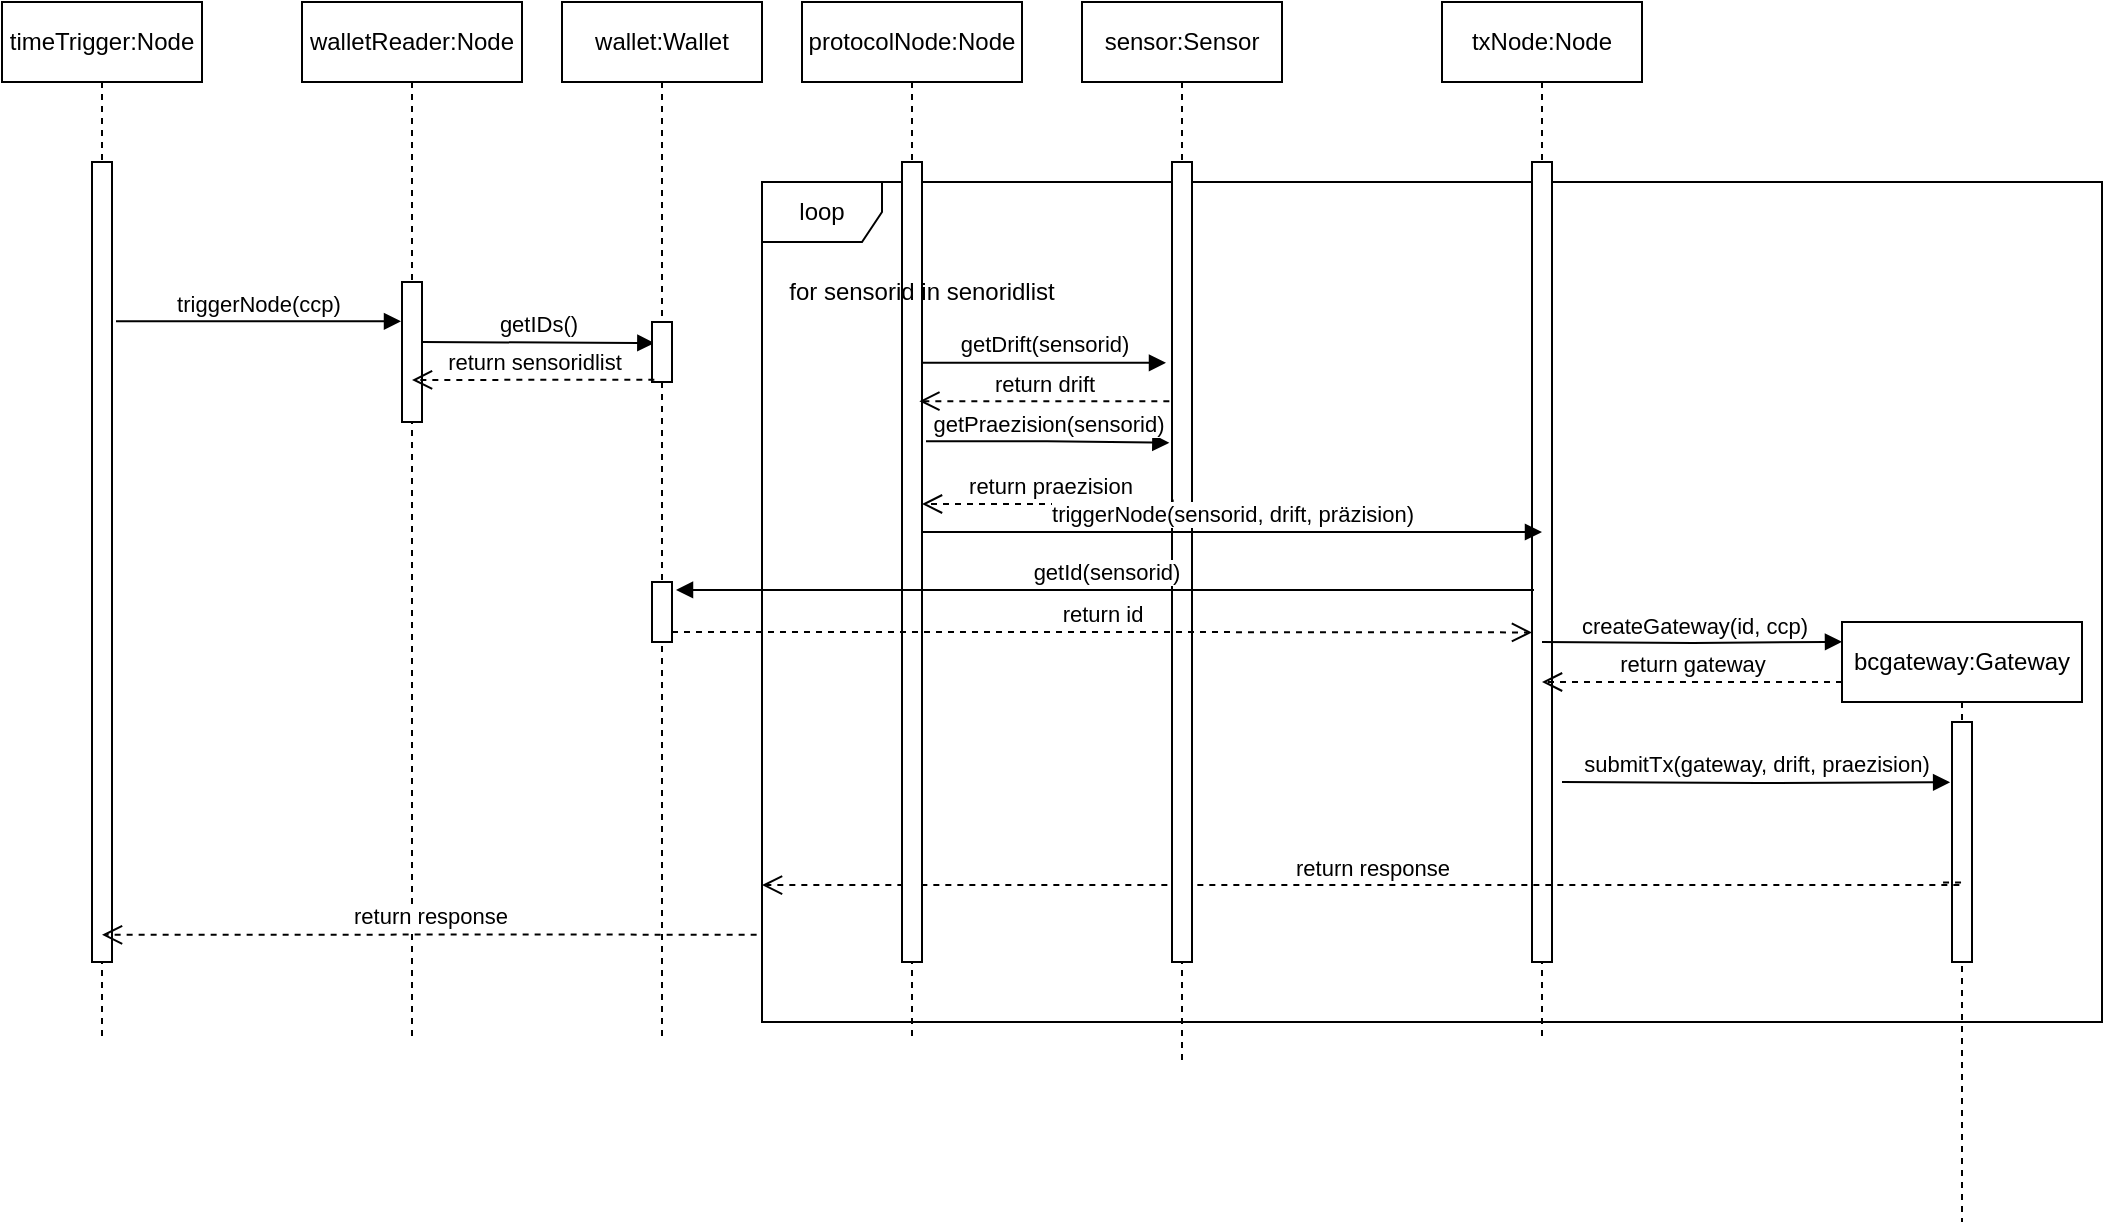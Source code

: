 <mxfile version="15.4.0" type="device"><diagram id="kgpKYQtTHZ0yAKxKKP6v" name="Page-1"><mxGraphModel dx="1113" dy="708" grid="1" gridSize="10" guides="1" tooltips="1" connect="1" arrows="1" fold="1" page="1" pageScale="1" pageWidth="850" pageHeight="1100" math="0" shadow="0"><root><mxCell id="0"/><mxCell id="1" parent="0"/><mxCell id="wrP0DOVXplD2PrhFsmYI-15" value="loop" style="shape=umlFrame;whiteSpace=wrap;html=1;" vertex="1" parent="1"><mxGeometry x="500" y="170" width="670" height="420" as="geometry"/></mxCell><mxCell id="T0dcCrWOGWw6R7wiE2Pv-1" value="timeTrigger:Node" style="shape=umlLifeline;perimeter=lifelinePerimeter;whiteSpace=wrap;html=1;container=1;collapsible=0;recursiveResize=0;outlineConnect=0;" parent="1" vertex="1"><mxGeometry x="120" y="80" width="100" height="520" as="geometry"/></mxCell><mxCell id="T0dcCrWOGWw6R7wiE2Pv-2" value="" style="html=1;points=[];perimeter=orthogonalPerimeter;" parent="T0dcCrWOGWw6R7wiE2Pv-1" vertex="1"><mxGeometry x="45" y="80" width="10" height="400" as="geometry"/></mxCell><mxCell id="T0dcCrWOGWw6R7wiE2Pv-7" value="txNode:Node" style="shape=umlLifeline;perimeter=lifelinePerimeter;whiteSpace=wrap;html=1;container=1;collapsible=0;recursiveResize=0;outlineConnect=0;" parent="1" vertex="1"><mxGeometry x="840" y="80" width="100" height="520" as="geometry"/></mxCell><mxCell id="T0dcCrWOGWw6R7wiE2Pv-9" value="" style="html=1;points=[];perimeter=orthogonalPerimeter;" parent="T0dcCrWOGWw6R7wiE2Pv-7" vertex="1"><mxGeometry x="45" y="80" width="10" height="400" as="geometry"/></mxCell><mxCell id="T0dcCrWOGWw6R7wiE2Pv-25" value="submitTx(gateway, drift, praezision)" style="html=1;verticalAlign=bottom;endArrow=block;rounded=0;edgeStyle=orthogonalEdgeStyle;entryX=-0.094;entryY=0.251;entryDx=0;entryDy=0;entryPerimeter=0;" parent="T0dcCrWOGWw6R7wiE2Pv-7" target="T0dcCrWOGWw6R7wiE2Pv-24" edge="1"><mxGeometry width="80" relative="1" as="geometry"><mxPoint x="60" y="390" as="sourcePoint"/><mxPoint x="260" y="389" as="targetPoint"/><Array as="points"/></mxGeometry></mxCell><mxCell id="T0dcCrWOGWw6R7wiE2Pv-15" value="bcgateway:Gateway" style="shape=umlLifeline;perimeter=lifelinePerimeter;whiteSpace=wrap;html=1;container=1;collapsible=0;recursiveResize=0;outlineConnect=0;" parent="1" vertex="1"><mxGeometry x="1040" y="390" width="120" height="300" as="geometry"/></mxCell><mxCell id="T0dcCrWOGWw6R7wiE2Pv-24" value="" style="html=1;points=[];perimeter=orthogonalPerimeter;" parent="T0dcCrWOGWw6R7wiE2Pv-15" vertex="1"><mxGeometry x="55" y="50" width="10" height="120" as="geometry"/></mxCell><mxCell id="T0dcCrWOGWw6R7wiE2Pv-22" value="createGateway(id, ccp)" style="html=1;verticalAlign=bottom;endArrow=block;rounded=0;edgeStyle=orthogonalEdgeStyle;entryX=0;entryY=0.033;entryDx=0;entryDy=0;entryPerimeter=0;" parent="1" target="T0dcCrWOGWw6R7wiE2Pv-15" edge="1"><mxGeometry width="80" relative="1" as="geometry"><mxPoint x="890" y="400" as="sourcePoint"/><mxPoint x="970" y="400" as="targetPoint"/></mxGeometry></mxCell><mxCell id="T0dcCrWOGWw6R7wiE2Pv-23" value="return gateway" style="html=1;verticalAlign=bottom;endArrow=open;dashed=1;endSize=8;rounded=0;edgeStyle=orthogonalEdgeStyle;" parent="1" target="T0dcCrWOGWw6R7wiE2Pv-7" edge="1"><mxGeometry relative="1" as="geometry"><mxPoint x="1040" y="420" as="sourcePoint"/><mxPoint x="960" y="420" as="targetPoint"/><Array as="points"><mxPoint x="940" y="420"/><mxPoint x="940" y="420"/></Array></mxGeometry></mxCell><mxCell id="T0dcCrWOGWw6R7wiE2Pv-27" value="return response" style="html=1;verticalAlign=bottom;endArrow=open;dashed=1;endSize=8;rounded=0;edgeStyle=orthogonalEdgeStyle;entryX=0;entryY=0.837;entryDx=0;entryDy=0;entryPerimeter=0;exitX=-0.447;exitY=0.669;exitDx=0;exitDy=0;exitPerimeter=0;" parent="1" source="T0dcCrWOGWw6R7wiE2Pv-24" edge="1" target="wrP0DOVXplD2PrhFsmYI-15"><mxGeometry relative="1" as="geometry"><mxPoint x="1030" y="500" as="sourcePoint"/><mxPoint x="590" y="539" as="targetPoint"/><Array as="points"><mxPoint x="1100" y="520"/><mxPoint x="1100" y="522"/></Array></mxGeometry></mxCell><mxCell id="wrP0DOVXplD2PrhFsmYI-1" value="sensor:Sensor" style="shape=umlLifeline;perimeter=lifelinePerimeter;whiteSpace=wrap;html=1;container=1;collapsible=0;recursiveResize=0;outlineConnect=0;" vertex="1" parent="1"><mxGeometry x="660" y="80" width="100" height="530" as="geometry"/></mxCell><mxCell id="wrP0DOVXplD2PrhFsmYI-2" value="" style="html=1;points=[];perimeter=orthogonalPerimeter;" vertex="1" parent="wrP0DOVXplD2PrhFsmYI-1"><mxGeometry x="45" y="80" width="10" height="400" as="geometry"/></mxCell><mxCell id="T0dcCrWOGWw6R7wiE2Pv-6" value="protocolNode:Node" style="shape=umlLifeline;perimeter=lifelinePerimeter;whiteSpace=wrap;html=1;container=1;collapsible=0;recursiveResize=0;outlineConnect=0;" parent="1" vertex="1"><mxGeometry x="520" y="80" width="110" height="520" as="geometry"/></mxCell><mxCell id="T0dcCrWOGWw6R7wiE2Pv-8" value="" style="html=1;points=[];perimeter=orthogonalPerimeter;" parent="T0dcCrWOGWw6R7wiE2Pv-6" vertex="1"><mxGeometry x="50" y="80" width="10" height="400" as="geometry"/></mxCell><mxCell id="wrP0DOVXplD2PrhFsmYI-3" value="triggerNode(ccp)" style="html=1;verticalAlign=bottom;endArrow=block;rounded=0;edgeStyle=orthogonalEdgeStyle;exitX=1.2;exitY=0.199;exitDx=0;exitDy=0;exitPerimeter=0;entryX=-0.05;entryY=0.281;entryDx=0;entryDy=0;entryPerimeter=0;" edge="1" parent="1" source="T0dcCrWOGWw6R7wiE2Pv-2" target="wrP0DOVXplD2PrhFsmYI-10"><mxGeometry width="80" relative="1" as="geometry"><mxPoint x="480" y="300" as="sourcePoint"/><mxPoint x="370" y="240" as="targetPoint"/></mxGeometry></mxCell><mxCell id="wrP0DOVXplD2PrhFsmYI-4" value="getDrift(sensorid)" style="html=1;verticalAlign=bottom;endArrow=block;rounded=0;edgeStyle=orthogonalEdgeStyle;entryX=-0.3;entryY=0.251;entryDx=0;entryDy=0;entryPerimeter=0;exitX=1.033;exitY=0.251;exitDx=0;exitDy=0;exitPerimeter=0;" edge="1" parent="1" source="T0dcCrWOGWw6R7wiE2Pv-8" target="wrP0DOVXplD2PrhFsmYI-2"><mxGeometry width="80" relative="1" as="geometry"><mxPoint x="480" y="300" as="sourcePoint"/><mxPoint x="560" y="300" as="targetPoint"/></mxGeometry></mxCell><mxCell id="wrP0DOVXplD2PrhFsmYI-5" value="return drift" style="html=1;verticalAlign=bottom;endArrow=open;dashed=1;endSize=8;rounded=0;edgeStyle=orthogonalEdgeStyle;exitX=-0.133;exitY=0.299;exitDx=0;exitDy=0;exitPerimeter=0;entryX=0.867;entryY=0.299;entryDx=0;entryDy=0;entryPerimeter=0;" edge="1" parent="1" source="wrP0DOVXplD2PrhFsmYI-2" target="T0dcCrWOGWw6R7wiE2Pv-8"><mxGeometry relative="1" as="geometry"><mxPoint x="690" y="300" as="sourcePoint"/><mxPoint x="610" y="300" as="targetPoint"/></mxGeometry></mxCell><mxCell id="wrP0DOVXplD2PrhFsmYI-6" value="getPraezision(sensorid)" style="html=1;verticalAlign=bottom;endArrow=block;rounded=0;edgeStyle=orthogonalEdgeStyle;exitX=1.2;exitY=0.349;exitDx=0;exitDy=0;exitPerimeter=0;entryX=-0.133;entryY=0.351;entryDx=0;entryDy=0;entryPerimeter=0;" edge="1" parent="1" source="T0dcCrWOGWw6R7wiE2Pv-8" target="wrP0DOVXplD2PrhFsmYI-2"><mxGeometry width="80" relative="1" as="geometry"><mxPoint x="610" y="300" as="sourcePoint"/><mxPoint x="690" y="300" as="targetPoint"/></mxGeometry></mxCell><mxCell id="wrP0DOVXplD2PrhFsmYI-7" value="return praezision" style="html=1;verticalAlign=bottom;endArrow=open;dashed=1;endSize=8;rounded=0;edgeStyle=orthogonalEdgeStyle;exitX=0.033;exitY=0.422;exitDx=0;exitDy=0;exitPerimeter=0;" edge="1" parent="1" source="wrP0DOVXplD2PrhFsmYI-2"><mxGeometry relative="1" as="geometry"><mxPoint x="690" y="300" as="sourcePoint"/><mxPoint x="580" y="331" as="targetPoint"/><Array as="points"><mxPoint x="705" y="331"/></Array></mxGeometry></mxCell><mxCell id="wrP0DOVXplD2PrhFsmYI-8" value="triggerNode(sensorid, drift, präzision)" style="html=1;verticalAlign=bottom;endArrow=block;rounded=0;edgeStyle=orthogonalEdgeStyle;" edge="1" parent="1"><mxGeometry width="80" relative="1" as="geometry"><mxPoint x="580" y="345" as="sourcePoint"/><mxPoint x="890" y="345" as="targetPoint"/></mxGeometry></mxCell><mxCell id="wrP0DOVXplD2PrhFsmYI-9" value="walletReader:Node" style="shape=umlLifeline;perimeter=lifelinePerimeter;whiteSpace=wrap;html=1;container=1;collapsible=0;recursiveResize=0;outlineConnect=0;" vertex="1" parent="1"><mxGeometry x="270" y="80" width="110" height="520" as="geometry"/></mxCell><mxCell id="wrP0DOVXplD2PrhFsmYI-10" value="" style="html=1;points=[];perimeter=orthogonalPerimeter;" vertex="1" parent="wrP0DOVXplD2PrhFsmYI-9"><mxGeometry x="50" y="140" width="10" height="70" as="geometry"/></mxCell><mxCell id="wrP0DOVXplD2PrhFsmYI-13" value="getIDs()" style="html=1;verticalAlign=bottom;endArrow=block;rounded=0;edgeStyle=orthogonalEdgeStyle;entryX=0.117;entryY=0.35;entryDx=0;entryDy=0;entryPerimeter=0;" edge="1" parent="wrP0DOVXplD2PrhFsmYI-9" target="wrP0DOVXplD2PrhFsmYI-12"><mxGeometry width="80" relative="1" as="geometry"><mxPoint x="60" y="170" as="sourcePoint"/><mxPoint x="140" y="170" as="targetPoint"/></mxGeometry></mxCell><mxCell id="wrP0DOVXplD2PrhFsmYI-11" value="wallet:Wallet" style="shape=umlLifeline;perimeter=lifelinePerimeter;whiteSpace=wrap;html=1;container=1;collapsible=0;recursiveResize=0;outlineConnect=0;" vertex="1" parent="1"><mxGeometry x="400" y="80" width="100" height="520" as="geometry"/></mxCell><mxCell id="wrP0DOVXplD2PrhFsmYI-12" value="" style="html=1;points=[];perimeter=orthogonalPerimeter;" vertex="1" parent="wrP0DOVXplD2PrhFsmYI-11"><mxGeometry x="45" y="160" width="10" height="30" as="geometry"/></mxCell><mxCell id="wrP0DOVXplD2PrhFsmYI-18" value="" style="html=1;points=[];perimeter=orthogonalPerimeter;" vertex="1" parent="wrP0DOVXplD2PrhFsmYI-11"><mxGeometry x="45" y="290" width="10" height="30" as="geometry"/></mxCell><mxCell id="wrP0DOVXplD2PrhFsmYI-14" value="return sensoridlist" style="html=1;verticalAlign=bottom;endArrow=open;dashed=1;endSize=8;rounded=0;edgeStyle=orthogonalEdgeStyle;exitX=0.117;exitY=0.961;exitDx=0;exitDy=0;exitPerimeter=0;" edge="1" parent="1" source="wrP0DOVXplD2PrhFsmYI-12"><mxGeometry relative="1" as="geometry"><mxPoint x="445" y="260" as="sourcePoint"/><mxPoint x="325" y="269" as="targetPoint"/><Array as="points"><mxPoint x="325" y="269"/></Array></mxGeometry></mxCell><mxCell id="wrP0DOVXplD2PrhFsmYI-17" value="for sensorid in senoridlist" style="text;html=1;strokeColor=none;fillColor=none;align=center;verticalAlign=middle;whiteSpace=wrap;rounded=0;" vertex="1" parent="1"><mxGeometry x="500" y="210" width="160" height="30" as="geometry"/></mxCell><mxCell id="wrP0DOVXplD2PrhFsmYI-20" value="getId(sensorid)" style="html=1;verticalAlign=bottom;endArrow=block;rounded=0;edgeStyle=orthogonalEdgeStyle;exitX=0.1;exitY=0.535;exitDx=0;exitDy=0;exitPerimeter=0;entryX=1.2;entryY=0.133;entryDx=0;entryDy=0;entryPerimeter=0;" edge="1" parent="1" source="T0dcCrWOGWw6R7wiE2Pv-9" target="wrP0DOVXplD2PrhFsmYI-18"><mxGeometry width="80" relative="1" as="geometry"><mxPoint x="690" y="480" as="sourcePoint"/><mxPoint x="770" y="480" as="targetPoint"/></mxGeometry></mxCell><mxCell id="wrP0DOVXplD2PrhFsmYI-21" value="return id" style="html=1;verticalAlign=bottom;endArrow=open;dashed=1;endSize=8;rounded=0;edgeStyle=orthogonalEdgeStyle;exitX=1;exitY=0.833;exitDx=0;exitDy=0;exitPerimeter=0;entryX=0;entryY=0.588;entryDx=0;entryDy=0;entryPerimeter=0;" edge="1" parent="1" source="wrP0DOVXplD2PrhFsmYI-18" target="T0dcCrWOGWw6R7wiE2Pv-9"><mxGeometry relative="1" as="geometry"><mxPoint x="770" y="480" as="sourcePoint"/><mxPoint x="690" y="480" as="targetPoint"/></mxGeometry></mxCell><mxCell id="wrP0DOVXplD2PrhFsmYI-24" value="return response" style="html=1;verticalAlign=bottom;endArrow=open;dashed=1;endSize=8;rounded=0;edgeStyle=orthogonalEdgeStyle;exitX=-0.004;exitY=0.896;exitDx=0;exitDy=0;exitPerimeter=0;entryX=0.5;entryY=0.966;entryDx=0;entryDy=0;entryPerimeter=0;" edge="1" parent="1" source="wrP0DOVXplD2PrhFsmYI-15" target="T0dcCrWOGWw6R7wiE2Pv-2"><mxGeometry relative="1" as="geometry"><mxPoint x="130" y="440" as="sourcePoint"/><mxPoint x="50" y="440" as="targetPoint"/></mxGeometry></mxCell></root></mxGraphModel></diagram></mxfile>